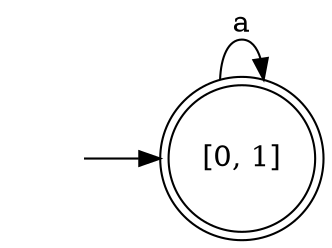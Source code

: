 digraph finite_state_machine {
	rankdir=LR size="8,5"
	node [shape=doublecircle]
	"[0, 1]"
	node [shape=circle]
	"" [style=invis]
	"" -> "[0, 1]"
	"[0, 1]" -> "[0, 1]" [label=a]
}

